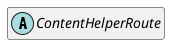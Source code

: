 @startuml
set namespaceSeparator \\
hide members
hide << alias >> circle

abstract class ContentHelperRoute
@enduml
